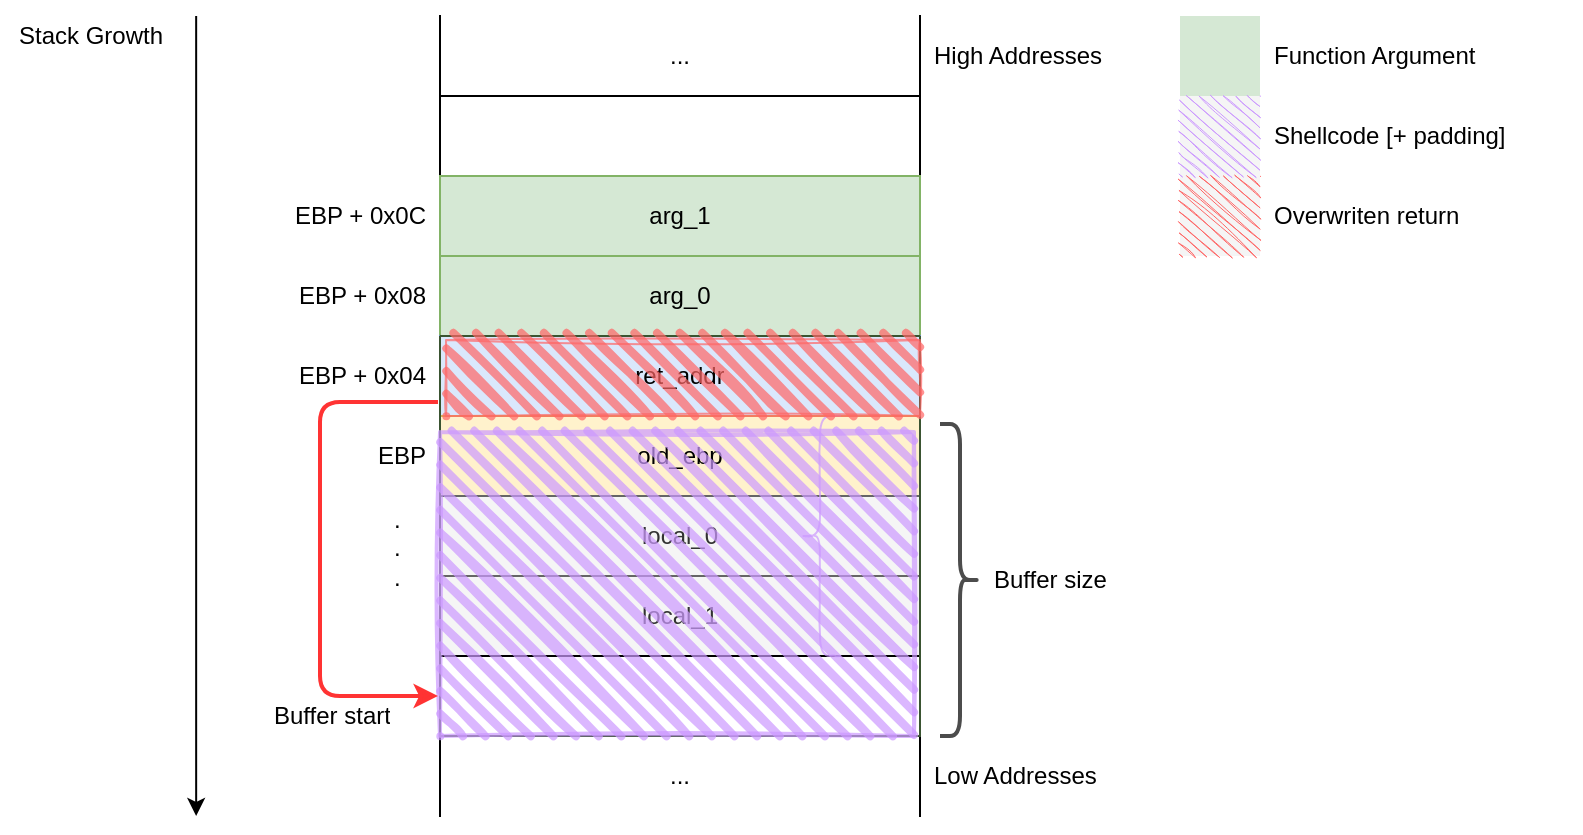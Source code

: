 <mxfile version="14.6.13" type="device"><diagram id="TAlsUikMYSwMPXCXUj-7" name="Page-1"><mxGraphModel dx="1418" dy="813" grid="1" gridSize="10" guides="1" tooltips="1" connect="1" arrows="1" fold="1" page="1" pageScale="1" pageWidth="1100" pageHeight="850" math="0" shadow="0"><root><mxCell id="0"/><mxCell id="1" parent="0"/><mxCell id="rO1Yv5K3auhI1_JJvWgL-38" value="" style="shape=table;html=1;whiteSpace=wrap;startSize=0;container=1;collapsible=0;childLayout=tableLayout;strokeColor=none;" parent="1" vertex="1"><mxGeometry x="240" y="160" width="480" height="400" as="geometry"/></mxCell><mxCell id="rO1Yv5K3auhI1_JJvWgL-55" style="shape=partialRectangle;html=1;whiteSpace=wrap;collapsible=0;dropTarget=0;pointerEvents=0;fillColor=none;top=0;left=0;bottom=0;right=0;points=[[0,0.5],[1,0.5]];portConstraint=eastwest;" parent="rO1Yv5K3auhI1_JJvWgL-38" vertex="1"><mxGeometry width="480" height="40" as="geometry"/></mxCell><mxCell id="rO1Yv5K3auhI1_JJvWgL-84" style="shape=partialRectangle;html=1;whiteSpace=wrap;connectable=0;fillColor=none;top=0;left=0;bottom=0;right=0;overflow=hidden;spacingRight=5;align=right;" parent="rO1Yv5K3auhI1_JJvWgL-55" vertex="1"><mxGeometry width="120" height="40" as="geometry"/></mxCell><mxCell id="rO1Yv5K3auhI1_JJvWgL-56" value="..." style="shape=partialRectangle;html=1;whiteSpace=wrap;connectable=0;fillColor=none;top=0;left=1;bottom=1;right=1;overflow=hidden;" parent="rO1Yv5K3auhI1_JJvWgL-55" vertex="1"><mxGeometry x="120" width="240" height="40" as="geometry"/></mxCell><mxCell id="rO1Yv5K3auhI1_JJvWgL-90" value="High Addresses" style="shape=partialRectangle;html=1;whiteSpace=wrap;connectable=0;fillColor=none;top=0;left=0;bottom=0;right=0;overflow=hidden;align=left;spacingLeft=5;" parent="rO1Yv5K3auhI1_JJvWgL-55" vertex="1"><mxGeometry x="360" width="120" height="40" as="geometry"/></mxCell><mxCell id="rO1Yv5K3auhI1_JJvWgL-128" style="shape=partialRectangle;html=1;whiteSpace=wrap;collapsible=0;dropTarget=0;pointerEvents=0;fillColor=none;top=0;left=0;bottom=0;right=0;points=[[0,0.5],[1,0.5]];portConstraint=eastwest;" parent="rO1Yv5K3auhI1_JJvWgL-38" vertex="1"><mxGeometry y="40" width="480" height="40" as="geometry"/></mxCell><mxCell id="rO1Yv5K3auhI1_JJvWgL-129" style="shape=partialRectangle;html=1;whiteSpace=wrap;connectable=0;fillColor=none;top=0;left=0;bottom=0;right=0;overflow=hidden;spacingRight=5;align=right;" parent="rO1Yv5K3auhI1_JJvWgL-128" vertex="1"><mxGeometry width="120" height="40" as="geometry"/></mxCell><mxCell id="rO1Yv5K3auhI1_JJvWgL-130" style="shape=partialRectangle;html=1;whiteSpace=wrap;connectable=0;fillColor=none;top=1;left=1;bottom=1;right=1;overflow=hidden;" parent="rO1Yv5K3auhI1_JJvWgL-128" vertex="1"><mxGeometry x="120" width="240" height="40" as="geometry"/></mxCell><mxCell id="rO1Yv5K3auhI1_JJvWgL-131" style="shape=partialRectangle;html=1;whiteSpace=wrap;connectable=0;fillColor=none;top=0;left=0;bottom=0;right=0;overflow=hidden;align=left;spacingLeft=5;" parent="rO1Yv5K3auhI1_JJvWgL-128" vertex="1"><mxGeometry x="360" width="120" height="40" as="geometry"/></mxCell><mxCell id="rO1Yv5K3auhI1_JJvWgL-144" style="shape=partialRectangle;html=1;whiteSpace=wrap;collapsible=0;dropTarget=0;pointerEvents=0;fillColor=none;top=0;left=0;bottom=0;right=0;points=[[0,0.5],[1,0.5]];portConstraint=eastwest;" parent="rO1Yv5K3auhI1_JJvWgL-38" vertex="1"><mxGeometry y="80" width="480" height="40" as="geometry"/></mxCell><mxCell id="rO1Yv5K3auhI1_JJvWgL-145" value="EBP + 0x0C" style="shape=partialRectangle;html=1;whiteSpace=wrap;connectable=0;fillColor=none;top=0;left=0;bottom=0;right=0;overflow=hidden;spacingRight=5;align=right;" parent="rO1Yv5K3auhI1_JJvWgL-144" vertex="1"><mxGeometry width="120" height="40" as="geometry"/></mxCell><mxCell id="rO1Yv5K3auhI1_JJvWgL-146" value="&lt;div&gt;arg_1&lt;/div&gt;" style="shape=partialRectangle;html=1;whiteSpace=wrap;connectable=0;fillColor=#d5e8d4;top=1;left=1;bottom=1;right=1;overflow=hidden;strokeColor=#82b366;" parent="rO1Yv5K3auhI1_JJvWgL-144" vertex="1"><mxGeometry x="120" width="240" height="40" as="geometry"/></mxCell><mxCell id="rO1Yv5K3auhI1_JJvWgL-147" style="shape=partialRectangle;html=1;whiteSpace=wrap;connectable=0;fillColor=none;top=0;left=0;bottom=0;right=0;overflow=hidden;align=left;spacingLeft=5;" parent="rO1Yv5K3auhI1_JJvWgL-144" vertex="1"><mxGeometry x="360" width="120" height="40" as="geometry"/></mxCell><mxCell id="rO1Yv5K3auhI1_JJvWgL-148" style="shape=partialRectangle;html=1;whiteSpace=wrap;collapsible=0;dropTarget=0;pointerEvents=0;fillColor=none;top=0;left=0;bottom=0;right=0;points=[[0,0.5],[1,0.5]];portConstraint=eastwest;" parent="rO1Yv5K3auhI1_JJvWgL-38" vertex="1"><mxGeometry y="120" width="480" height="40" as="geometry"/></mxCell><mxCell id="rO1Yv5K3auhI1_JJvWgL-149" value="EBP + 0x08" style="shape=partialRectangle;html=1;whiteSpace=wrap;connectable=0;fillColor=none;top=0;left=0;bottom=0;right=0;overflow=hidden;spacingRight=5;align=right;" parent="rO1Yv5K3auhI1_JJvWgL-148" vertex="1"><mxGeometry width="120" height="40" as="geometry"/></mxCell><mxCell id="rO1Yv5K3auhI1_JJvWgL-150" value="&lt;div&gt;arg_0&lt;/div&gt;" style="shape=partialRectangle;html=1;whiteSpace=wrap;connectable=0;fillColor=#d5e8d4;top=1;left=1;bottom=1;right=1;overflow=hidden;strokeColor=#82b366;" parent="rO1Yv5K3auhI1_JJvWgL-148" vertex="1"><mxGeometry x="120" width="240" height="40" as="geometry"/></mxCell><mxCell id="rO1Yv5K3auhI1_JJvWgL-151" style="shape=partialRectangle;html=1;whiteSpace=wrap;connectable=0;fillColor=none;top=0;left=0;bottom=0;right=0;overflow=hidden;align=left;spacingLeft=5;" parent="rO1Yv5K3auhI1_JJvWgL-148" vertex="1"><mxGeometry x="360" width="120" height="40" as="geometry"/></mxCell><mxCell id="rO1Yv5K3auhI1_JJvWgL-140" style="shape=partialRectangle;html=1;whiteSpace=wrap;collapsible=0;dropTarget=0;pointerEvents=0;fillColor=none;top=0;left=0;bottom=0;right=0;points=[[0,0.5],[1,0.5]];portConstraint=eastwest;" parent="rO1Yv5K3auhI1_JJvWgL-38" vertex="1"><mxGeometry y="160" width="480" height="40" as="geometry"/></mxCell><mxCell id="rO1Yv5K3auhI1_JJvWgL-141" value="EBP + 0x04" style="shape=partialRectangle;html=1;whiteSpace=wrap;connectable=0;fillColor=none;top=0;left=0;bottom=0;right=0;overflow=hidden;spacingRight=5;align=right;" parent="rO1Yv5K3auhI1_JJvWgL-140" vertex="1"><mxGeometry width="120" height="40" as="geometry"/></mxCell><mxCell id="rO1Yv5K3auhI1_JJvWgL-142" value="ret_addr" style="shape=partialRectangle;html=1;whiteSpace=wrap;connectable=0;top=1;left=1;bottom=1;right=1;overflow=hidden;fillColor=#dae8fc;strokeColor=#6c8ebf;" parent="rO1Yv5K3auhI1_JJvWgL-140" vertex="1"><mxGeometry x="120" width="240" height="40" as="geometry"/></mxCell><mxCell id="rO1Yv5K3auhI1_JJvWgL-143" style="shape=partialRectangle;html=1;whiteSpace=wrap;connectable=0;fillColor=none;top=0;left=0;bottom=0;right=0;overflow=hidden;align=left;spacingLeft=5;" parent="rO1Yv5K3auhI1_JJvWgL-140" vertex="1"><mxGeometry x="360" width="120" height="40" as="geometry"/></mxCell><mxCell id="rO1Yv5K3auhI1_JJvWgL-136" style="shape=partialRectangle;html=1;whiteSpace=wrap;collapsible=0;dropTarget=0;pointerEvents=0;fillColor=none;top=0;left=0;bottom=0;right=0;points=[[0,0.5],[1,0.5]];portConstraint=eastwest;" parent="rO1Yv5K3auhI1_JJvWgL-38" vertex="1"><mxGeometry y="200" width="480" height="40" as="geometry"/></mxCell><mxCell id="rO1Yv5K3auhI1_JJvWgL-137" value="EBP" style="shape=partialRectangle;html=1;whiteSpace=wrap;connectable=0;fillColor=none;top=0;left=0;bottom=0;right=0;overflow=hidden;spacingRight=5;align=right;" parent="rO1Yv5K3auhI1_JJvWgL-136" vertex="1"><mxGeometry width="120" height="40" as="geometry"/></mxCell><mxCell id="rO1Yv5K3auhI1_JJvWgL-138" value="old_ebp" style="shape=partialRectangle;html=1;whiteSpace=wrap;connectable=0;fillColor=#fff2cc;top=1;left=1;bottom=1;right=1;overflow=hidden;strokeColor=#d6b656;" parent="rO1Yv5K3auhI1_JJvWgL-136" vertex="1"><mxGeometry x="120" width="240" height="40" as="geometry"/></mxCell><mxCell id="rO1Yv5K3auhI1_JJvWgL-139" style="shape=partialRectangle;html=1;whiteSpace=wrap;connectable=0;fillColor=none;top=0;left=0;bottom=0;right=0;overflow=hidden;align=left;spacingLeft=5;" parent="rO1Yv5K3auhI1_JJvWgL-136" vertex="1"><mxGeometry x="360" width="120" height="40" as="geometry"/></mxCell><mxCell id="rO1Yv5K3auhI1_JJvWgL-188" style="shape=partialRectangle;html=1;whiteSpace=wrap;collapsible=0;dropTarget=0;pointerEvents=0;fillColor=none;top=0;left=0;bottom=0;right=0;points=[[0,0.5],[1,0.5]];portConstraint=eastwest;" parent="rO1Yv5K3auhI1_JJvWgL-38" vertex="1"><mxGeometry y="240" width="480" height="40" as="geometry"/></mxCell><mxCell id="rO1Yv5K3auhI1_JJvWgL-189" value="" style="shape=partialRectangle;html=1;whiteSpace=wrap;connectable=0;fillColor=none;top=0;left=0;bottom=0;right=0;overflow=hidden;spacingRight=5;align=right;" parent="rO1Yv5K3auhI1_JJvWgL-188" vertex="1"><mxGeometry width="120" height="40" as="geometry"/></mxCell><mxCell id="rO1Yv5K3auhI1_JJvWgL-190" value="local_0" style="shape=partialRectangle;html=1;whiteSpace=wrap;connectable=0;fillColor=#f5f5f5;top=1;left=1;bottom=1;right=1;overflow=hidden;strokeColor=#666666;fontColor=#333333;" parent="rO1Yv5K3auhI1_JJvWgL-188" vertex="1"><mxGeometry x="120" width="240" height="40" as="geometry"/></mxCell><mxCell id="rO1Yv5K3auhI1_JJvWgL-191" style="shape=partialRectangle;html=1;whiteSpace=wrap;connectable=0;fillColor=none;top=0;left=0;bottom=0;right=0;overflow=hidden;align=left;spacingLeft=5;" parent="rO1Yv5K3auhI1_JJvWgL-188" vertex="1"><mxGeometry x="360" width="120" height="40" as="geometry"/></mxCell><mxCell id="rO1Yv5K3auhI1_JJvWgL-184" style="shape=partialRectangle;html=1;whiteSpace=wrap;collapsible=0;dropTarget=0;pointerEvents=0;fillColor=none;top=0;left=0;bottom=0;right=0;points=[[0,0.5],[1,0.5]];portConstraint=eastwest;" parent="rO1Yv5K3auhI1_JJvWgL-38" vertex="1"><mxGeometry y="280" width="480" height="40" as="geometry"/></mxCell><mxCell id="rO1Yv5K3auhI1_JJvWgL-185" value="" style="shape=partialRectangle;html=1;whiteSpace=wrap;connectable=0;fillColor=none;top=0;left=0;bottom=0;right=0;overflow=hidden;spacingRight=5;align=right;" parent="rO1Yv5K3auhI1_JJvWgL-184" vertex="1"><mxGeometry width="120" height="40" as="geometry"/></mxCell><mxCell id="rO1Yv5K3auhI1_JJvWgL-186" value="local_1" style="shape=partialRectangle;html=1;whiteSpace=wrap;connectable=0;fillColor=#f5f5f5;top=1;left=1;bottom=1;right=1;overflow=hidden;strokeColor=#666666;fontColor=#333333;" parent="rO1Yv5K3auhI1_JJvWgL-184" vertex="1"><mxGeometry x="120" width="240" height="40" as="geometry"/></mxCell><mxCell id="rO1Yv5K3auhI1_JJvWgL-187" style="shape=partialRectangle;html=1;whiteSpace=wrap;connectable=0;fillColor=none;top=0;left=0;bottom=0;right=0;overflow=hidden;align=left;spacingLeft=5;" parent="rO1Yv5K3auhI1_JJvWgL-184" vertex="1"><mxGeometry x="360" width="120" height="40" as="geometry"/></mxCell><mxCell id="rO1Yv5K3auhI1_JJvWgL-192" style="shape=partialRectangle;html=1;whiteSpace=wrap;collapsible=0;dropTarget=0;pointerEvents=0;fillColor=none;top=0;left=0;bottom=0;right=0;points=[[0,0.5],[1,0.5]];portConstraint=eastwest;" parent="rO1Yv5K3auhI1_JJvWgL-38" vertex="1"><mxGeometry y="320" width="480" height="40" as="geometry"/></mxCell><mxCell id="rO1Yv5K3auhI1_JJvWgL-193" style="shape=partialRectangle;html=1;whiteSpace=wrap;connectable=0;fillColor=none;top=0;left=0;bottom=0;right=0;overflow=hidden;spacingRight=5;align=right;" parent="rO1Yv5K3auhI1_JJvWgL-192" vertex="1"><mxGeometry width="120" height="40" as="geometry"/></mxCell><mxCell id="rO1Yv5K3auhI1_JJvWgL-194" style="shape=partialRectangle;html=1;whiteSpace=wrap;connectable=0;fillColor=none;top=1;left=1;bottom=1;right=1;overflow=hidden;" parent="rO1Yv5K3auhI1_JJvWgL-192" vertex="1"><mxGeometry x="120" width="240" height="40" as="geometry"/></mxCell><mxCell id="rO1Yv5K3auhI1_JJvWgL-195" style="shape=partialRectangle;html=1;whiteSpace=wrap;connectable=0;fillColor=none;top=0;left=0;bottom=0;right=0;overflow=hidden;align=left;spacingLeft=5;" parent="rO1Yv5K3auhI1_JJvWgL-192" vertex="1"><mxGeometry x="360" width="120" height="40" as="geometry"/></mxCell><mxCell id="rO1Yv5K3auhI1_JJvWgL-132" style="shape=partialRectangle;html=1;whiteSpace=wrap;collapsible=0;dropTarget=0;pointerEvents=0;fillColor=none;top=0;left=0;bottom=0;right=0;points=[[0,0.5],[1,0.5]];portConstraint=eastwest;" parent="rO1Yv5K3auhI1_JJvWgL-38" vertex="1"><mxGeometry y="360" width="480" height="40" as="geometry"/></mxCell><mxCell id="rO1Yv5K3auhI1_JJvWgL-133" style="shape=partialRectangle;html=1;whiteSpace=wrap;connectable=0;fillColor=none;top=0;left=0;bottom=0;right=0;overflow=hidden;spacingRight=5;align=right;" parent="rO1Yv5K3auhI1_JJvWgL-132" vertex="1"><mxGeometry width="120" height="40" as="geometry"/></mxCell><mxCell id="rO1Yv5K3auhI1_JJvWgL-134" value="..." style="shape=partialRectangle;html=1;whiteSpace=wrap;connectable=0;fillColor=none;top=1;left=1;bottom=0;right=1;overflow=hidden;" parent="rO1Yv5K3auhI1_JJvWgL-132" vertex="1"><mxGeometry x="120" width="240" height="40" as="geometry"/></mxCell><mxCell id="rO1Yv5K3auhI1_JJvWgL-135" value="Low Addresses" style="shape=partialRectangle;html=1;whiteSpace=wrap;connectable=0;fillColor=none;top=0;left=0;bottom=0;right=0;overflow=hidden;align=left;spacingLeft=5;" parent="rO1Yv5K3auhI1_JJvWgL-132" vertex="1"><mxGeometry x="360" width="120" height="40" as="geometry"/></mxCell><mxCell id="rO1Yv5K3auhI1_JJvWgL-153" value="" style="endArrow=classic;html=1;exitX=-0.004;exitY=0;exitDx=0;exitDy=0;exitPerimeter=0;entryX=-0.004;entryY=1;entryDx=0;entryDy=0;entryPerimeter=0;" parent="rO1Yv5K3auhI1_JJvWgL-38" source="rO1Yv5K3auhI1_JJvWgL-55" target="rO1Yv5K3auhI1_JJvWgL-132" edge="1"><mxGeometry width="50" height="50" relative="1" as="geometry"><mxPoint x="-10" as="sourcePoint"/><mxPoint x="-10" y="280" as="targetPoint"/></mxGeometry></mxCell><mxCell id="rO1Yv5K3auhI1_JJvWgL-57" value="" style="shape=table;html=1;whiteSpace=wrap;startSize=0;container=1;collapsible=0;childLayout=tableLayout;strokeColor=none;" parent="1" vertex="1"><mxGeometry x="730" y="160" width="200" height="120" as="geometry"/></mxCell><mxCell id="rO1Yv5K3auhI1_JJvWgL-58" value="" style="shape=partialRectangle;html=1;whiteSpace=wrap;collapsible=0;dropTarget=0;pointerEvents=0;fillColor=none;top=0;left=0;bottom=0;right=0;points=[[0,0.5],[1,0.5]];portConstraint=eastwest;" parent="rO1Yv5K3auhI1_JJvWgL-57" vertex="1"><mxGeometry width="200" height="40" as="geometry"/></mxCell><mxCell id="rO1Yv5K3auhI1_JJvWgL-59" value="" style="shape=partialRectangle;html=1;whiteSpace=wrap;connectable=0;fillColor=#d5e8d4;top=0;left=0;bottom=0;right=0;overflow=hidden;strokeColor=#82b366;" parent="rO1Yv5K3auhI1_JJvWgL-58" vertex="1"><mxGeometry width="40" height="40" as="geometry"/></mxCell><mxCell id="rO1Yv5K3auhI1_JJvWgL-70" value="&lt;div&gt;Function Argument&lt;/div&gt;" style="shape=partialRectangle;html=1;whiteSpace=wrap;connectable=0;fillColor=none;top=0;left=0;bottom=0;right=0;overflow=hidden;strokeColor=none;align=left;spacingLeft=5;" parent="rO1Yv5K3auhI1_JJvWgL-58" vertex="1"><mxGeometry x="40" width="160" height="40" as="geometry"/></mxCell><mxCell id="Txwa4OoaOINY1_b-wCgO-36" style="shape=partialRectangle;html=1;whiteSpace=wrap;collapsible=0;dropTarget=0;pointerEvents=0;fillColor=none;top=0;left=0;bottom=0;right=0;points=[[0,0.5],[1,0.5]];portConstraint=eastwest;" vertex="1" parent="rO1Yv5K3auhI1_JJvWgL-57"><mxGeometry y="40" width="200" height="40" as="geometry"/></mxCell><mxCell id="Txwa4OoaOINY1_b-wCgO-37" style="shape=partialRectangle;html=1;whiteSpace=wrap;connectable=0;fillColor=#f5f5f5;top=0;left=0;bottom=0;right=0;overflow=hidden;strokeColor=#666666;fontColor=#333333;" vertex="1" parent="Txwa4OoaOINY1_b-wCgO-36"><mxGeometry width="40" height="40" as="geometry"/></mxCell><mxCell id="Txwa4OoaOINY1_b-wCgO-38" style="shape=partialRectangle;html=1;whiteSpace=wrap;connectable=0;fillColor=none;top=0;left=0;bottom=0;right=0;overflow=hidden;strokeColor=none;align=left;spacingLeft=5;" vertex="1" parent="Txwa4OoaOINY1_b-wCgO-36"><mxGeometry x="40" width="160" height="40" as="geometry"/></mxCell><mxCell id="Txwa4OoaOINY1_b-wCgO-57" style="shape=partialRectangle;html=1;whiteSpace=wrap;collapsible=0;dropTarget=0;pointerEvents=0;fillColor=none;top=0;left=0;bottom=0;right=0;points=[[0,0.5],[1,0.5]];portConstraint=eastwest;" vertex="1" parent="rO1Yv5K3auhI1_JJvWgL-57"><mxGeometry y="80" width="200" height="40" as="geometry"/></mxCell><mxCell id="Txwa4OoaOINY1_b-wCgO-58" value="" style="shape=partialRectangle;html=1;whiteSpace=wrap;connectable=0;fillColor=#f5f5f5;top=0;left=0;bottom=0;right=0;overflow=hidden;strokeColor=#666666;fontColor=#333333;" vertex="1" parent="Txwa4OoaOINY1_b-wCgO-57"><mxGeometry width="40" height="40" as="geometry"/></mxCell><mxCell id="Txwa4OoaOINY1_b-wCgO-59" style="shape=partialRectangle;html=1;whiteSpace=wrap;connectable=0;fillColor=none;top=0;left=0;bottom=0;right=0;overflow=hidden;strokeColor=none;align=left;spacingLeft=5;" vertex="1" parent="Txwa4OoaOINY1_b-wCgO-57"><mxGeometry x="40" width="160" height="40" as="geometry"/></mxCell><mxCell id="rO1Yv5K3auhI1_JJvWgL-154" value="Stack Growth" style="text;html=1;align=center;verticalAlign=middle;resizable=0;points=[];autosize=1;" parent="1" vertex="1"><mxGeometry x="140" y="160" width="90" height="20" as="geometry"/></mxCell><mxCell id="Txwa4OoaOINY1_b-wCgO-1" value="" style="swimlane;startSize=0;swimlaneFillColor=none;glass=0;swimlaneLine=1;sketch=0;shadow=0;rounded=0;fillColor=#6d8764;strokeColor=#3A5431;fontColor=#ffffff;" vertex="1" parent="1"><mxGeometry x="360" y="320" width="240" height="200" as="geometry"/></mxCell><mxCell id="Txwa4OoaOINY1_b-wCgO-3" value="" style="rounded=0;whiteSpace=wrap;html=1;strokeWidth=2;fillWeight=4;hachureGap=8;hachureAngle=45;sketch=1;shadow=0;glass=0;opacity=70;fillColor=#CC99FF;strokeColor=#CC99FF;" vertex="1" parent="1"><mxGeometry x="360" y="368" width="237" height="152" as="geometry"/></mxCell><mxCell id="Txwa4OoaOINY1_b-wCgO-5" style="shape=partialRectangle;html=1;whiteSpace=wrap;connectable=0;top=0;left=0;bottom=0;right=0;overflow=hidden;fontColor=#333333;sketch=1;strokeColor=#CC99FF;fillColor=#CC99FF;direction=south;" vertex="1" parent="1"><mxGeometry x="730" y="200" width="40" height="40" as="geometry"/></mxCell><mxCell id="Txwa4OoaOINY1_b-wCgO-6" value="&lt;div&gt;Shellcode [+ padding]&lt;br&gt;&lt;/div&gt;" style="shape=partialRectangle;html=1;whiteSpace=wrap;connectable=0;fillColor=none;top=0;left=0;bottom=0;right=0;overflow=hidden;strokeColor=none;align=left;spacingLeft=5;" vertex="1" parent="1"><mxGeometry x="770" y="200" width="160" height="40" as="geometry"/></mxCell><mxCell id="Txwa4OoaOINY1_b-wCgO-39" value="" style="shape=curlyBracket;whiteSpace=wrap;html=1;rounded=1;shadow=0;glass=0;sketch=1;fillWeight=3;hachureGap=3;jiggle=2;sketchStyle=comic;strokeColor=#CC99FF;fillColor=#CC99FF;gradientColor=none;opacity=70;" vertex="1" parent="1"><mxGeometry x="540" y="360" width="20" height="120" as="geometry"/></mxCell><mxCell id="Txwa4OoaOINY1_b-wCgO-41" value="" style="shape=curlyBracket;whiteSpace=wrap;html=1;rounded=1;flipH=1;shadow=0;glass=0;sketch=0;fillWeight=3;hachureGap=3;jiggle=2;sketchStyle=comic;gradientColor=none;opacity=70;fillColor=#000000;strokeWidth=2;" vertex="1" parent="1"><mxGeometry x="610" y="364" width="20" height="156" as="geometry"/></mxCell><mxCell id="Txwa4OoaOINY1_b-wCgO-43" value="&lt;div&gt;Buffer start&lt;br&gt;&lt;/div&gt;" style="shape=partialRectangle;html=1;whiteSpace=wrap;connectable=0;fillColor=none;top=0;left=0;bottom=0;right=0;overflow=hidden;strokeColor=none;align=left;spacingLeft=5;" vertex="1" parent="1"><mxGeometry x="270" y="490" width="160" height="40" as="geometry"/></mxCell><mxCell id="Txwa4OoaOINY1_b-wCgO-44" value="&lt;div&gt;.&lt;/div&gt;&lt;div&gt;.&lt;/div&gt;&lt;div&gt;.&lt;br&gt;&lt;/div&gt;" style="shape=partialRectangle;html=1;whiteSpace=wrap;connectable=0;fillColor=none;top=0;left=0;bottom=0;right=0;overflow=hidden;strokeColor=none;align=left;spacingLeft=5;" vertex="1" parent="1"><mxGeometry x="330" y="388" width="20" height="75" as="geometry"/></mxCell><mxCell id="Txwa4OoaOINY1_b-wCgO-47" value="" style="edgeStyle=segmentEdgeStyle;endArrow=classic;html=1;strokeColor=#FF3333;strokeWidth=2;" edge="1" parent="1"><mxGeometry width="50" height="50" relative="1" as="geometry"><mxPoint x="359" y="353" as="sourcePoint"/><mxPoint x="359" y="500" as="targetPoint"/><Array as="points"><mxPoint x="300" y="353"/><mxPoint x="300" y="500"/></Array></mxGeometry></mxCell><mxCell id="Txwa4OoaOINY1_b-wCgO-48" value="" style="rounded=0;whiteSpace=wrap;html=1;strokeWidth=1;fillWeight=4;hachureGap=8;hachureAngle=45;sketch=1;shadow=0;glass=0;opacity=70;fillColor=#FF6666;strokeColor=#FF6666;" vertex="1" parent="1"><mxGeometry x="363" y="322" width="237" height="38" as="geometry"/></mxCell><mxCell id="Txwa4OoaOINY1_b-wCgO-60" style="shape=partialRectangle;html=1;whiteSpace=wrap;connectable=0;top=0;left=0;bottom=0;right=0;overflow=hidden;fontColor=#333333;sketch=1;direction=south;strokeColor=#FF6666;fillColor=#FF6666;" vertex="1" parent="1"><mxGeometry x="730" y="240" width="40" height="40" as="geometry"/></mxCell><mxCell id="Txwa4OoaOINY1_b-wCgO-61" value="&lt;div&gt;Overwriten return&lt;br&gt;&lt;/div&gt;" style="shape=partialRectangle;html=1;whiteSpace=wrap;connectable=0;fillColor=none;top=0;left=0;bottom=0;right=0;overflow=hidden;strokeColor=none;align=left;spacingLeft=5;" vertex="1" parent="1"><mxGeometry x="770" y="240" width="160" height="40" as="geometry"/></mxCell><mxCell id="Txwa4OoaOINY1_b-wCgO-69" value="&lt;div&gt;Buffer size&lt;br&gt;&lt;/div&gt;" style="shape=partialRectangle;html=1;whiteSpace=wrap;connectable=0;fillColor=none;top=0;left=0;bottom=0;right=0;overflow=hidden;strokeColor=none;align=left;spacingLeft=5;" vertex="1" parent="1"><mxGeometry x="630" y="422" width="160" height="40" as="geometry"/></mxCell></root></mxGraphModel></diagram></mxfile>